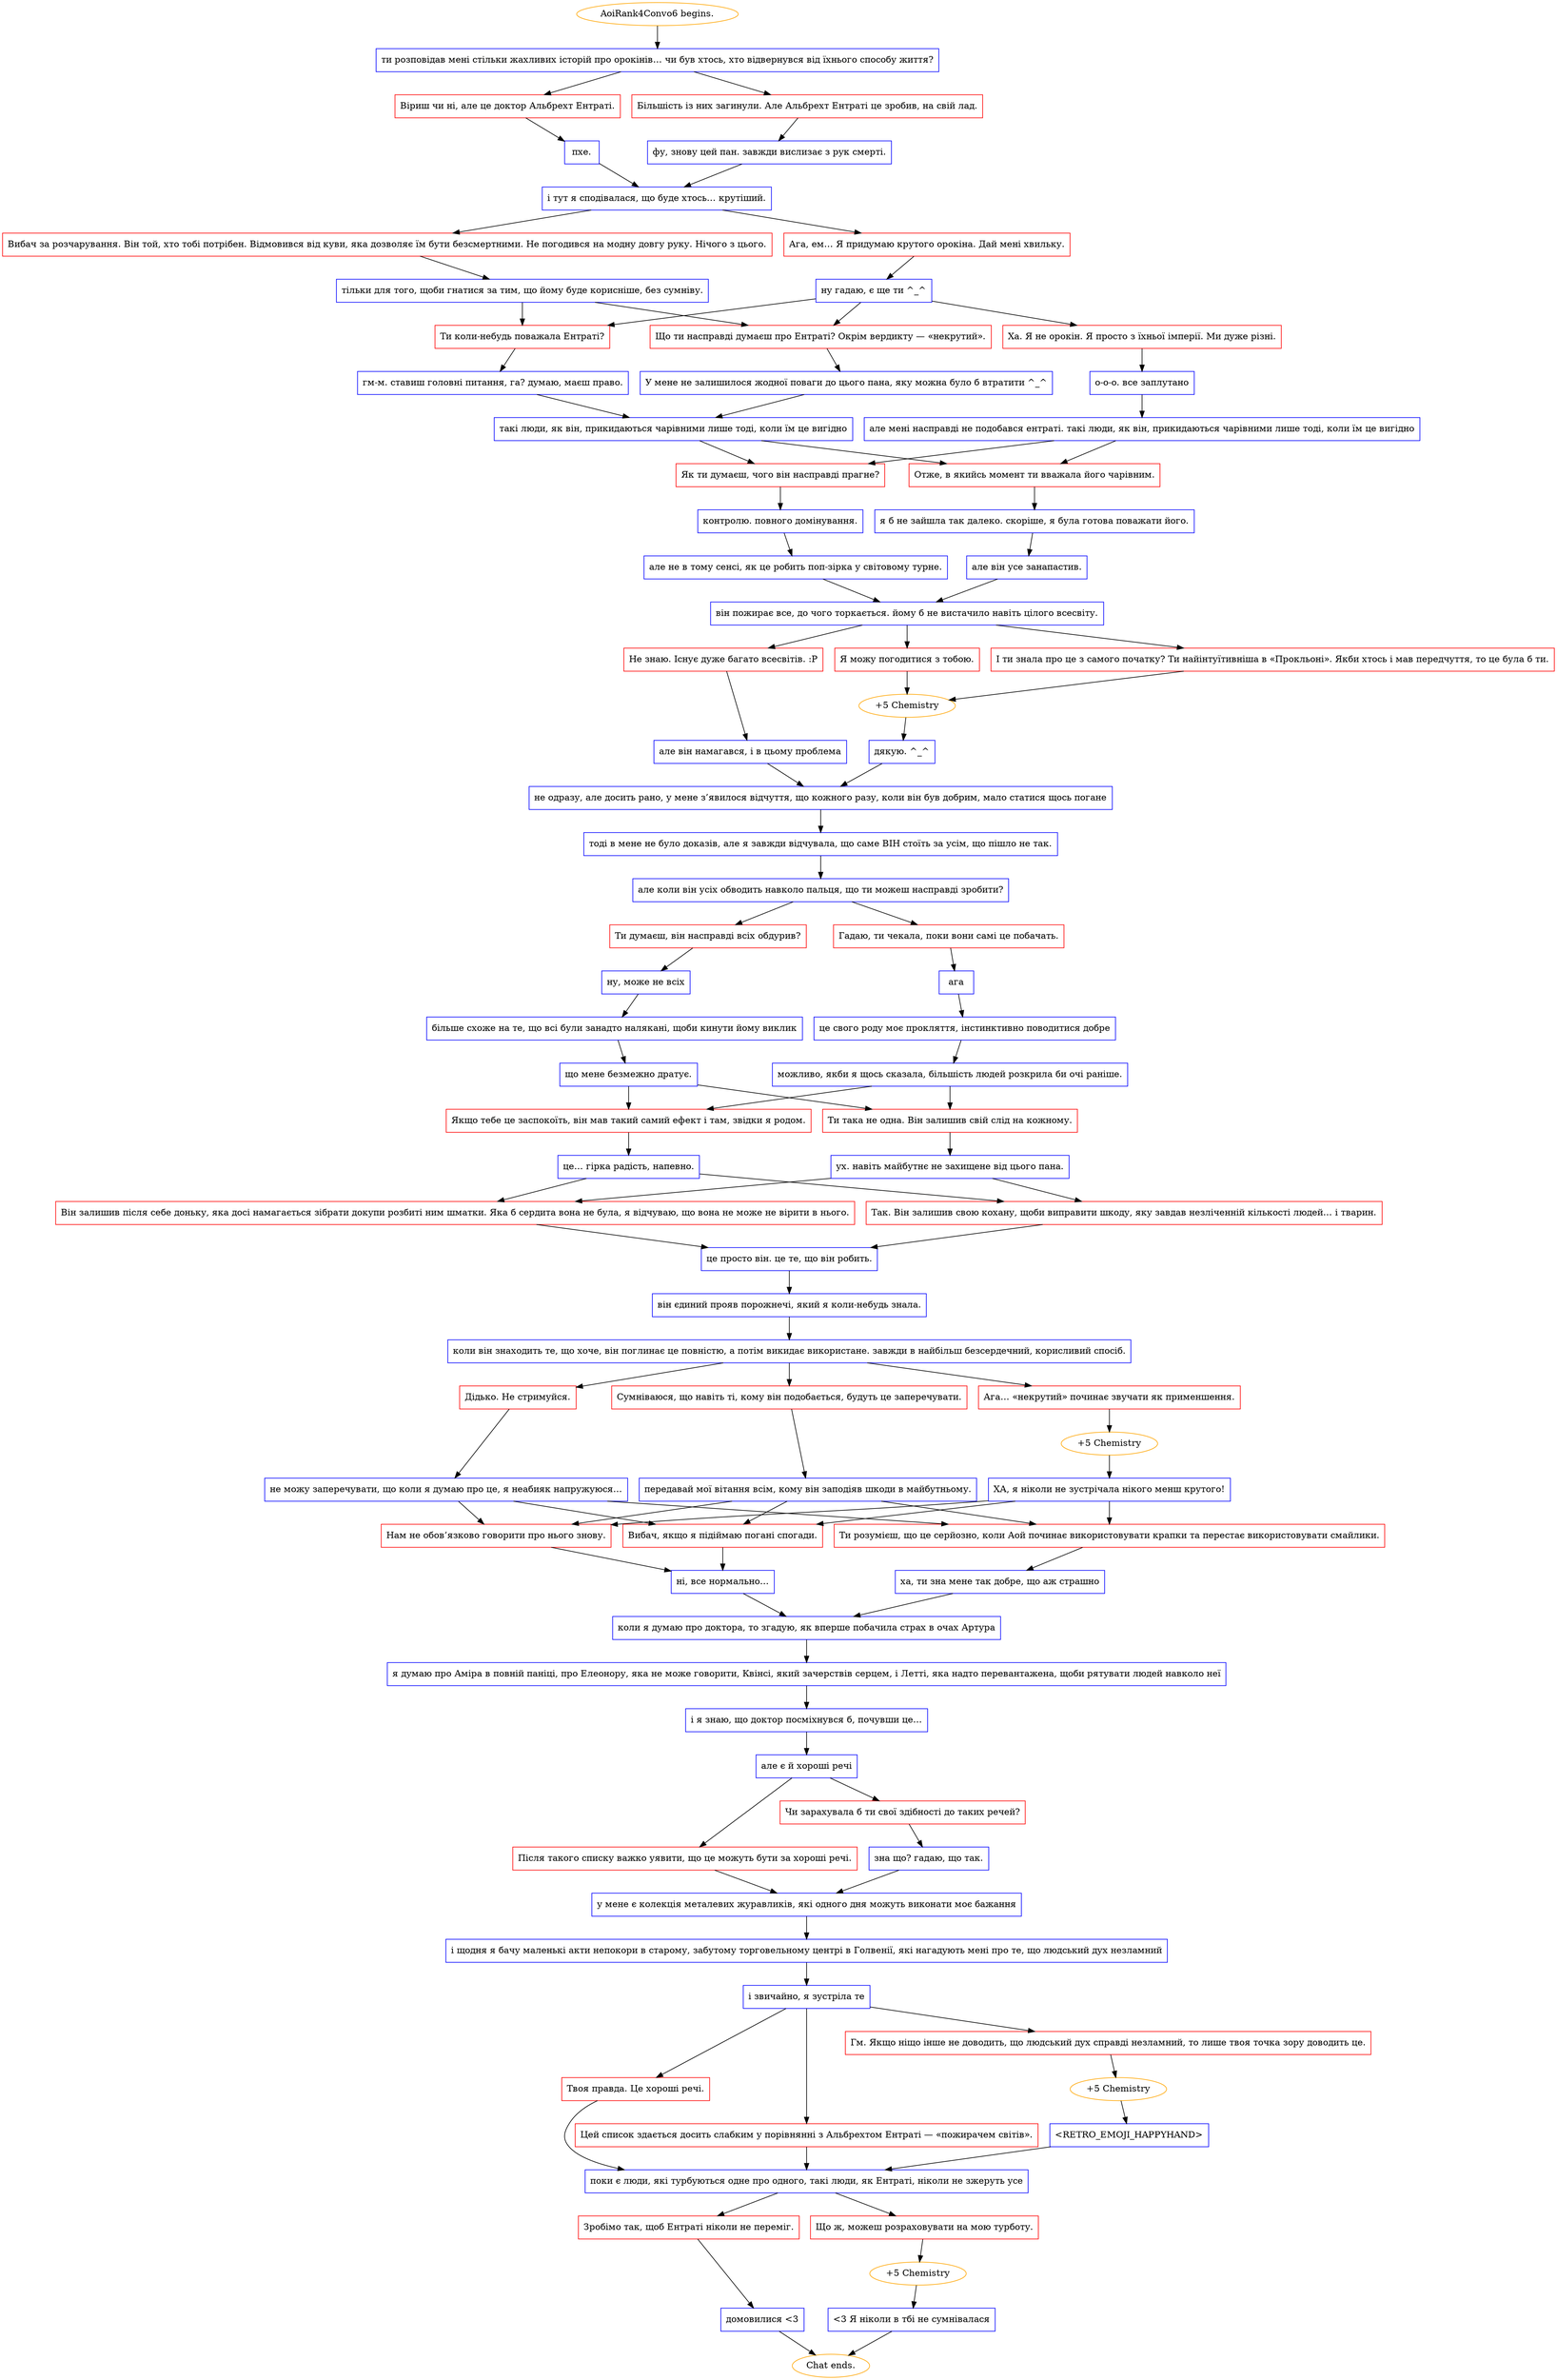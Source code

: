 digraph {
	"AoiRank4Convo6 begins." [color=orange];
		"AoiRank4Convo6 begins." -> j2048878203;
	j2048878203 [label="ти розповідав мені стільки жахливих історій про орокінів… чи був хтось, хто відвернувся від їхнього способу життя?",shape=box,color=blue];
		j2048878203 -> j2681938684;
		j2048878203 -> j4289245265;
	j2681938684 [label="Віриш чи ні, але це доктор Альбрехт Ентраті.",shape=box,color=red];
		j2681938684 -> j2028514664;
	j4289245265 [label="Більшість із них загинули. Але Альбрехт Ентраті це зробив, на свій лад.",shape=box,color=red];
		j4289245265 -> j2897841762;
	j2028514664 [label="пхе.",shape=box,color=blue];
		j2028514664 -> j576686010;
	j2897841762 [label="фу, знову цей пан. завжди вислизає з рук смерті.",shape=box,color=blue];
		j2897841762 -> j576686010;
	j576686010 [label="і тут я сподівалася, що буде хтось… крутіший.",shape=box,color=blue];
		j576686010 -> j1251740720;
		j576686010 -> j2349270974;
	j1251740720 [label="Вибач за розчарування. Він той, хто тобі потрібен. Відмовився від куви, яка дозволяє їм бути безсмертними. Не погодився на модну довгу руку. Нічого з цього.",shape=box,color=red];
		j1251740720 -> j3946079770;
	j2349270974 [label="Ага, ем… Я придумаю крутого орокіна. Дай мені хвильку.",shape=box,color=red];
		j2349270974 -> j1258079722;
	j3946079770 [label="тільки для того, щоби гнатися за тим, що йому буде корисніше, без сумніву.",shape=box,color=blue];
		j3946079770 -> j477575127;
		j3946079770 -> j3831358575;
	j1258079722 [label="ну гадаю, є ще ти ^_^",shape=box,color=blue];
		j1258079722 -> j477575127;
		j1258079722 -> j3831358575;
		j1258079722 -> j2038025370;
	j477575127 [label="Ти коли-небудь поважала Ентраті?",shape=box,color=red];
		j477575127 -> j4083522904;
	j3831358575 [label="Що ти насправді думаєш про Ентраті? Окрім вердикту — «некрутий».",shape=box,color=red];
		j3831358575 -> j2429699050;
	j2038025370 [label="Ха. Я не орокін. Я просто з їхньої імперії. Ми дуже різні.",shape=box,color=red];
		j2038025370 -> j3934262582;
	j4083522904 [label="гм-м. ставиш головні питання, га? думаю, маєш право.",shape=box,color=blue];
		j4083522904 -> j3954446306;
	j2429699050 [label="У мене не залишилося жодної поваги до цього пана, яку можна було б втратити ^_^",shape=box,color=blue];
		j2429699050 -> j3954446306;
	j3934262582 [label="о-о-о. все заплутано",shape=box,color=blue];
		j3934262582 -> j4184319195;
	j3954446306 [label="такі люди, як він, прикидаються чарівними лише тоді, коли їм це вигідно",shape=box,color=blue];
		j3954446306 -> j2351853947;
		j3954446306 -> j566044163;
	j4184319195 [label="але мені насправді не подобався ентраті. такі люди, як він, прикидаються чарівними лише тоді, коли їм це вигідно",shape=box,color=blue];
		j4184319195 -> j2351853947;
		j4184319195 -> j566044163;
	j2351853947 [label="Як ти думаєш, чого він насправді прагне?",shape=box,color=red];
		j2351853947 -> j3328808680;
	j566044163 [label="Отже, в якийсь момент ти вважала його чарівним.",shape=box,color=red];
		j566044163 -> j3484993382;
	j3328808680 [label="контролю. повного домінування.",shape=box,color=blue];
		j3328808680 -> j2333851979;
	j3484993382 [label="я б не зайшла так далеко. скоріше, я була готова поважати його.",shape=box,color=blue];
		j3484993382 -> j787568535;
	j2333851979 [label="але не в тому сенсі, як це робить поп-зірка у світовому турне.",shape=box,color=blue];
		j2333851979 -> j3467761816;
	j787568535 [label="але він усе занапастив.",shape=box,color=blue];
		j787568535 -> j3467761816;
	j3467761816 [label="він пожирає все, до чого торкається. йому б не вистачило навіть цілого всесвіту.",shape=box,color=blue];
		j3467761816 -> j2835226851;
		j3467761816 -> j2545815321;
		j3467761816 -> j1784072609;
	j2835226851 [label="І ти знала про це з самого початку? Ти найінтуїтивніша в «Прокльоні». Якби хтось і мав передчуття, то це була б ти.",shape=box,color=red];
		j2835226851 -> j3314659740;
	j2545815321 [label="Я можу погодитися з тобою.",shape=box,color=red];
		j2545815321 -> j3314659740;
	j1784072609 [label="Не знаю. Існує дуже багато всесвітів. :P",shape=box,color=red];
		j1784072609 -> j1932003652;
	j3314659740 [label="+5 Chemistry",color=orange];
		j3314659740 -> j2944010118;
	j1932003652 [label="але він намагався, і в цьому проблема",shape=box,color=blue];
		j1932003652 -> j1520573179;
	j2944010118 [label="дякую. ^_^",shape=box,color=blue];
		j2944010118 -> j1520573179;
	j1520573179 [label="не одразу, але досить рано, у мене з’явилося відчуття, що кожного разу, коли він був добрим, мало статися щось погане",shape=box,color=blue];
		j1520573179 -> j3178152854;
	j3178152854 [label="тоді в мене не було доказів, але я завжди відчувала, що саме ВІН стоїть за усім, що пішло не так.",shape=box,color=blue];
		j3178152854 -> j1486599767;
	j1486599767 [label="але коли він усіх обводить навколо пальця, що ти можеш насправді зробити?",shape=box,color=blue];
		j1486599767 -> j966347593;
		j1486599767 -> j2752009619;
	j966347593 [label="Ти думаєш, він насправді всіх обдурив?",shape=box,color=red];
		j966347593 -> j3122976433;
	j2752009619 [label="Гадаю, ти чекала, поки вони самі це побачать.",shape=box,color=red];
		j2752009619 -> j1378567450;
	j3122976433 [label="ну, може не всіх",shape=box,color=blue];
		j3122976433 -> j4149978913;
	j1378567450 [label="ага",shape=box,color=blue];
		j1378567450 -> j2355333622;
	j4149978913 [label="більше схоже на те, що всі були занадто налякані, щоби кинути йому виклик",shape=box,color=blue];
		j4149978913 -> j592900322;
	j2355333622 [label="це свого роду моє прокляття, інстинктивно поводитися добре",shape=box,color=blue];
		j2355333622 -> j707289544;
	j592900322 [label="що мене безмежно дратує.",shape=box,color=blue];
		j592900322 -> j1942548261;
		j592900322 -> j1910031728;
	j707289544 [label="можливо, якби я щось сказала, більшість людей розкрила би очі раніше.",shape=box,color=blue];
		j707289544 -> j1942548261;
		j707289544 -> j1910031728;
	j1942548261 [label="Якщо тебе це заспокоїть, він мав такий самий ефект і там, звідки я родом.",shape=box,color=red];
		j1942548261 -> j1934984254;
	j1910031728 [label="Ти така не одна. Він залишив свій слід на кожному.",shape=box,color=red];
		j1910031728 -> j645423184;
	j1934984254 [label="це… гірка радість, напевно.",shape=box,color=blue];
		j1934984254 -> j1991106250;
		j1934984254 -> j35073336;
	j645423184 [label="ух. навіть майбутнє не захищене від цього пана.",shape=box,color=blue];
		j645423184 -> j1991106250;
		j645423184 -> j35073336;
	j1991106250 [label="Він залишив після себе доньку, яка досі намагається зібрати докупи розбиті ним шматки. Яка б сердита вона не була, я відчуваю, що вона не може не вірити в нього.",shape=box,color=red];
		j1991106250 -> j1723621824;
	j35073336 [label="Так. Він залишив свою кохану, щоби виправити шкоду, яку завдав незліченній кількості людей… і тварин.",shape=box,color=red];
		j35073336 -> j1723621824;
	j1723621824 [label="це просто він. це те, що він робить.",shape=box,color=blue];
		j1723621824 -> j2102912709;
	j2102912709 [label="він єдиний прояв порожнечі, який я коли-небудь знала.",shape=box,color=blue];
		j2102912709 -> j1951172460;
	j1951172460 [label="коли він знаходить те, що хоче, він поглинає це повністю, а потім викидає використане. завжди в найбільш безсердечний, корисливий спосіб.",shape=box,color=blue];
		j1951172460 -> j2346839805;
		j1951172460 -> j864336157;
		j1951172460 -> j1176595731;
	j2346839805 [label="Ага… «некрутий» починає звучати як применшення.",shape=box,color=red];
		j2346839805 -> j1603778205;
	j864336157 [label="Дідько. Не стримуйся.",shape=box,color=red];
		j864336157 -> j621077618;
	j1176595731 [label="Сумніваюся, що навіть ті, кому він подобається, будуть це заперечувати.",shape=box,color=red];
		j1176595731 -> j3649676365;
	j1603778205 [label="+5 Chemistry",color=orange];
		j1603778205 -> j618659639;
	j621077618 [label="не можу заперечувати, що коли я думаю про це, я неабияк напружуюся…",shape=box,color=blue];
		j621077618 -> j1533270263;
		j621077618 -> j3871874706;
		j621077618 -> j593234013;
	j3649676365 [label="передавай мої вітання всім, кому він заподіяв шкоди в майбутньому.",shape=box,color=blue];
		j3649676365 -> j1533270263;
		j3649676365 -> j3871874706;
		j3649676365 -> j593234013;
	j618659639 [label="ХА, я ніколи не зустрічала нікого менш крутого!",shape=box,color=blue];
		j618659639 -> j1533270263;
		j618659639 -> j3871874706;
		j618659639 -> j593234013;
	j1533270263 [label="Вибач, якщо я підіймаю погані спогади.",shape=box,color=red];
		j1533270263 -> j663805405;
	j3871874706 [label="Нам не обов’язково говорити про нього знову.",shape=box,color=red];
		j3871874706 -> j663805405;
	j593234013 [label="Ти розумієш, що це серйозно, коли Аой починає використовувати крапки та перестає використовувати смайлики.",shape=box,color=red];
		j593234013 -> j3974951012;
	j663805405 [label="ні, все нормально…",shape=box,color=blue];
		j663805405 -> j910483089;
	j3974951012 [label="ха, ти зна мене так добре, що аж страшно",shape=box,color=blue];
		j3974951012 -> j910483089;
	j910483089 [label="коли я думаю про доктора, то згадую, як вперше побачила страх в очах Артура",shape=box,color=blue];
		j910483089 -> j3786923286;
	j3786923286 [label="я думаю про Аміра в повній паніці, про Елеонору, яка не може говорити, Квінсі, який зачерствів серцем, і Летті, яка надто перевантажена, щоби рятувати людей навколо неї",shape=box,color=blue];
		j3786923286 -> j2646647975;
	j2646647975 [label="і я знаю, що доктор посміхнувся б, почувши це…",shape=box,color=blue];
		j2646647975 -> j3635996881;
	j3635996881 [label="але є й хороші речі",shape=box,color=blue];
		j3635996881 -> j465721070;
		j3635996881 -> j1486781712;
	j465721070 [label="Після такого списку важко уявити, що це можуть бути за хороші речі.",shape=box,color=red];
		j465721070 -> j3978133872;
	j1486781712 [label="Чи зарахувала б ти свої здібності до таких речей?",shape=box,color=red];
		j1486781712 -> j3140021214;
	j3978133872 [label="у мене є колекція металевих журавликів, які одного дня можуть виконати моє бажання",shape=box,color=blue];
		j3978133872 -> j176700800;
	j3140021214 [label="зна що? гадаю, що так.",shape=box,color=blue];
		j3140021214 -> j3978133872;
	j176700800 [label="і щодня я бачу маленькі акти непокори в старому, забутому торговельному центрі в Голвенії, які нагадують мені про те, що людський дух незламний",shape=box,color=blue];
		j176700800 -> j3105339903;
	j3105339903 [label="і звичайно, я зустріла те",shape=box,color=blue];
		j3105339903 -> j2087068989;
		j3105339903 -> j3070388384;
		j3105339903 -> j1906103317;
	j2087068989 [label="Гм. Якщо ніщо інше не доводить, що людський дух справді незламний, то лише твоя точка зору доводить це.",shape=box,color=red];
		j2087068989 -> j3930374811;
	j3070388384 [label="Твоя правда. Це хороші речі.",shape=box,color=red];
		j3070388384 -> j2477936448;
	j1906103317 [label="Цей список здається досить слабким у порівнянні з Альбрехтом Ентраті — «пожирачем світів».",shape=box,color=red];
		j1906103317 -> j2477936448;
	j3930374811 [label="+5 Chemistry",color=orange];
		j3930374811 -> j982362291;
	j2477936448 [label="поки є люди, які турбуються одне про одного, такі люди, як Ентраті, ніколи не зжеруть усе",shape=box,color=blue];
		j2477936448 -> j21654379;
		j2477936448 -> j397262403;
	j982362291 [label="<RETRO_EMOJI_HAPPYHAND>",shape=box,color=blue];
		j982362291 -> j2477936448;
	j21654379 [label="Зробімо так, щоб Ентраті ніколи не переміг.",shape=box,color=red];
		j21654379 -> j357166493;
	j397262403 [label="Що ж, можеш розраховувати на мою турботу.",shape=box,color=red];
		j397262403 -> j3364262320;
	j357166493 [label="домовилися <3",shape=box,color=blue];
		j357166493 -> "Chat ends.";
	j3364262320 [label="+5 Chemistry",color=orange];
		j3364262320 -> j1886255149;
	"Chat ends." [color=orange];
	j1886255149 [label="<3 Я ніколи в тбі не сумнівалася",shape=box,color=blue];
		j1886255149 -> "Chat ends.";
}